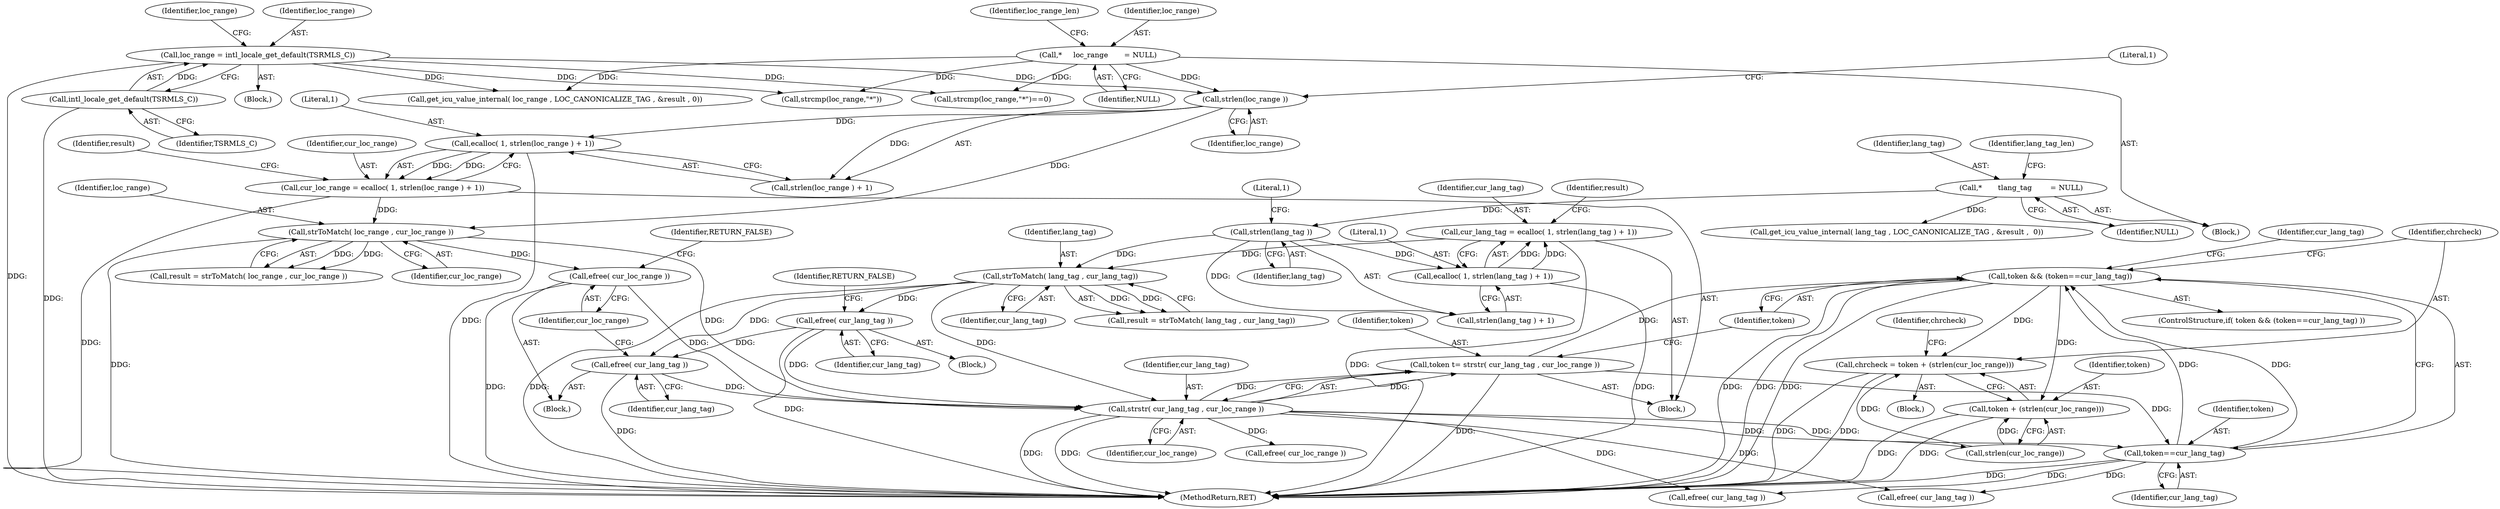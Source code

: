 digraph "0_php-src_97eff7eb57fc2320c267a949cffd622c38712484?w=1_10@pointer" {
"1000388" [label="(Call,token && (token==cur_lang_tag))"];
"1000382" [label="(Call,token \t= strstr( cur_lang_tag , cur_loc_range ))"];
"1000384" [label="(Call,strstr( cur_lang_tag , cur_loc_range ))"];
"1000356" [label="(Call,efree( cur_lang_tag ))"];
"1000348" [label="(Call,strToMatch( lang_tag , cur_lang_tag))"];
"1000343" [label="(Call,strlen(lang_tag ))"];
"1000116" [label="(Call,*       \tlang_tag        = NULL)"];
"1000338" [label="(Call,cur_lang_tag = ecalloc( 1, strlen(lang_tag ) + 1))"];
"1000340" [label="(Call,ecalloc( 1, strlen(lang_tag ) + 1))"];
"1000377" [label="(Call,efree( cur_lang_tag ))"];
"1000379" [label="(Call,efree( cur_loc_range ))"];
"1000369" [label="(Call,strToMatch( loc_range , cur_loc_range ))"];
"1000364" [label="(Call,strlen(loc_range ))"];
"1000124" [label="(Call,*     loc_range       = NULL)"];
"1000174" [label="(Call,loc_range = intl_locale_get_default(TSRMLS_C))"];
"1000176" [label="(Call,intl_locale_get_default(TSRMLS_C))"];
"1000359" [label="(Call,cur_loc_range = ecalloc( 1, strlen(loc_range ) + 1))"];
"1000361" [label="(Call,ecalloc( 1, strlen(loc_range ) + 1))"];
"1000390" [label="(Call,token==cur_lang_tag)"];
"1000394" [label="(Call,chrcheck = token + (strlen(cur_loc_range)))"];
"1000396" [label="(Call,token + (strlen(cur_loc_range)))"];
"1000116" [label="(Call,*       \tlang_tag        = NULL)"];
"1000376" [label="(Block,)"];
"1000129" [label="(Identifier,loc_range_len)"];
"1000181" [label="(Identifier,loc_range)"];
"1000421" [label="(Identifier,cur_lang_tag)"];
"1000390" [label="(Call,token==cur_lang_tag)"];
"1000392" [label="(Identifier,cur_lang_tag)"];
"1000394" [label="(Call,chrcheck = token + (strlen(cur_loc_range)))"];
"1000118" [label="(Identifier,NULL)"];
"1000358" [label="(Identifier,RETURN_FALSE)"];
"1000362" [label="(Literal,1)"];
"1000382" [label="(Call,token \t= strstr( cur_lang_tag , cur_loc_range ))"];
"1000412" [label="(Call,efree( cur_lang_tag ))"];
"1000387" [label="(ControlStructure,if( token && (token==cur_lang_tag) ))"];
"1000350" [label="(Identifier,cur_lang_tag)"];
"1000347" [label="(Identifier,result)"];
"1000370" [label="(Identifier,loc_range)"];
"1000357" [label="(Identifier,cur_lang_tag)"];
"1000349" [label="(Identifier,lang_tag)"];
"1000342" [label="(Call,strlen(lang_tag ) + 1)"];
"1000393" [label="(Block,)"];
"1000366" [label="(Literal,1)"];
"1000356" [label="(Call,efree( cur_lang_tag ))"];
"1000338" [label="(Call,cur_lang_tag = ecalloc( 1, strlen(lang_tag ) + 1))"];
"1000395" [label="(Identifier,chrcheck)"];
"1000385" [label="(Identifier,cur_lang_tag)"];
"1000386" [label="(Identifier,cur_loc_range)"];
"1000369" [label="(Call,strToMatch( loc_range , cur_loc_range ))"];
"1000344" [label="(Identifier,lang_tag)"];
"1000365" [label="(Identifier,loc_range)"];
"1000371" [label="(Identifier,cur_loc_range)"];
"1000397" [label="(Identifier,token)"];
"1000173" [label="(Block,)"];
"1000337" [label="(Block,)"];
"1000124" [label="(Call,*     loc_range       = NULL)"];
"1000348" [label="(Call,strToMatch( lang_tag , cur_lang_tag))"];
"1000176" [label="(Call,intl_locale_get_default(TSRMLS_C))"];
"1000174" [label="(Call,loc_range = intl_locale_get_default(TSRMLS_C))"];
"1000121" [label="(Identifier,lang_tag_len)"];
"1000428" [label="(Call,efree( cur_loc_range ))"];
"1000205" [label="(Call,get_icu_value_internal( lang_tag , LOC_CANONICALIZE_TAG , &result ,  0))"];
"1000126" [label="(Identifier,NULL)"];
"1000361" [label="(Call,ecalloc( 1, strlen(loc_range ) + 1))"];
"1000377" [label="(Call,efree( cur_lang_tag ))"];
"1000378" [label="(Identifier,cur_lang_tag)"];
"1000180" [label="(Call,strcmp(loc_range,\"*\"))"];
"1000359" [label="(Call,cur_loc_range = ecalloc( 1, strlen(loc_range ) + 1))"];
"1000345" [label="(Literal,1)"];
"1000423" [label="(Call,efree( cur_lang_tag ))"];
"1000341" [label="(Literal,1)"];
"1000389" [label="(Identifier,token)"];
"1000114" [label="(Block,)"];
"1000125" [label="(Identifier,loc_range)"];
"1000175" [label="(Identifier,loc_range)"];
"1000343" [label="(Call,strlen(lang_tag ))"];
"1000340" [label="(Call,ecalloc( 1, strlen(lang_tag ) + 1))"];
"1000379" [label="(Call,efree( cur_loc_range ))"];
"1000355" [label="(Block,)"];
"1000177" [label="(Identifier,TSRMLS_C)"];
"1000179" [label="(Call,strcmp(loc_range,\"*\")==0)"];
"1000368" [label="(Identifier,result)"];
"1000391" [label="(Identifier,token)"];
"1000346" [label="(Call,result = strToMatch( lang_tag , cur_lang_tag))"];
"1000381" [label="(Identifier,RETURN_FALSE)"];
"1000364" [label="(Call,strlen(loc_range ))"];
"1000363" [label="(Call,strlen(loc_range ) + 1)"];
"1000191" [label="(Call,get_icu_value_internal( loc_range , LOC_CANONICALIZE_TAG , &result , 0))"];
"1000383" [label="(Identifier,token)"];
"1000380" [label="(Identifier,cur_loc_range)"];
"1000431" [label="(MethodReturn,RET)"];
"1000360" [label="(Identifier,cur_loc_range)"];
"1000339" [label="(Identifier,cur_lang_tag)"];
"1000367" [label="(Call,result = strToMatch( loc_range , cur_loc_range ))"];
"1000388" [label="(Call,token && (token==cur_lang_tag))"];
"1000384" [label="(Call,strstr( cur_lang_tag , cur_loc_range ))"];
"1000404" [label="(Identifier,chrcheck)"];
"1000398" [label="(Call,strlen(cur_loc_range))"];
"1000396" [label="(Call,token + (strlen(cur_loc_range)))"];
"1000117" [label="(Identifier,lang_tag)"];
"1000388" -> "1000387"  [label="AST: "];
"1000388" -> "1000389"  [label="CFG: "];
"1000388" -> "1000390"  [label="CFG: "];
"1000389" -> "1000388"  [label="AST: "];
"1000390" -> "1000388"  [label="AST: "];
"1000395" -> "1000388"  [label="CFG: "];
"1000421" -> "1000388"  [label="CFG: "];
"1000388" -> "1000431"  [label="DDG: "];
"1000388" -> "1000431"  [label="DDG: "];
"1000388" -> "1000431"  [label="DDG: "];
"1000382" -> "1000388"  [label="DDG: "];
"1000390" -> "1000388"  [label="DDG: "];
"1000390" -> "1000388"  [label="DDG: "];
"1000388" -> "1000394"  [label="DDG: "];
"1000388" -> "1000396"  [label="DDG: "];
"1000382" -> "1000337"  [label="AST: "];
"1000382" -> "1000384"  [label="CFG: "];
"1000383" -> "1000382"  [label="AST: "];
"1000384" -> "1000382"  [label="AST: "];
"1000389" -> "1000382"  [label="CFG: "];
"1000382" -> "1000431"  [label="DDG: "];
"1000384" -> "1000382"  [label="DDG: "];
"1000384" -> "1000382"  [label="DDG: "];
"1000382" -> "1000390"  [label="DDG: "];
"1000384" -> "1000386"  [label="CFG: "];
"1000385" -> "1000384"  [label="AST: "];
"1000386" -> "1000384"  [label="AST: "];
"1000384" -> "1000431"  [label="DDG: "];
"1000384" -> "1000431"  [label="DDG: "];
"1000356" -> "1000384"  [label="DDG: "];
"1000348" -> "1000384"  [label="DDG: "];
"1000377" -> "1000384"  [label="DDG: "];
"1000379" -> "1000384"  [label="DDG: "];
"1000369" -> "1000384"  [label="DDG: "];
"1000384" -> "1000390"  [label="DDG: "];
"1000384" -> "1000398"  [label="DDG: "];
"1000384" -> "1000412"  [label="DDG: "];
"1000384" -> "1000423"  [label="DDG: "];
"1000384" -> "1000428"  [label="DDG: "];
"1000356" -> "1000355"  [label="AST: "];
"1000356" -> "1000357"  [label="CFG: "];
"1000357" -> "1000356"  [label="AST: "];
"1000358" -> "1000356"  [label="CFG: "];
"1000356" -> "1000431"  [label="DDG: "];
"1000348" -> "1000356"  [label="DDG: "];
"1000356" -> "1000377"  [label="DDG: "];
"1000348" -> "1000346"  [label="AST: "];
"1000348" -> "1000350"  [label="CFG: "];
"1000349" -> "1000348"  [label="AST: "];
"1000350" -> "1000348"  [label="AST: "];
"1000346" -> "1000348"  [label="CFG: "];
"1000348" -> "1000431"  [label="DDG: "];
"1000348" -> "1000346"  [label="DDG: "];
"1000348" -> "1000346"  [label="DDG: "];
"1000343" -> "1000348"  [label="DDG: "];
"1000338" -> "1000348"  [label="DDG: "];
"1000348" -> "1000377"  [label="DDG: "];
"1000343" -> "1000342"  [label="AST: "];
"1000343" -> "1000344"  [label="CFG: "];
"1000344" -> "1000343"  [label="AST: "];
"1000345" -> "1000343"  [label="CFG: "];
"1000343" -> "1000340"  [label="DDG: "];
"1000343" -> "1000342"  [label="DDG: "];
"1000116" -> "1000343"  [label="DDG: "];
"1000116" -> "1000114"  [label="AST: "];
"1000116" -> "1000118"  [label="CFG: "];
"1000117" -> "1000116"  [label="AST: "];
"1000118" -> "1000116"  [label="AST: "];
"1000121" -> "1000116"  [label="CFG: "];
"1000116" -> "1000205"  [label="DDG: "];
"1000338" -> "1000337"  [label="AST: "];
"1000338" -> "1000340"  [label="CFG: "];
"1000339" -> "1000338"  [label="AST: "];
"1000340" -> "1000338"  [label="AST: "];
"1000347" -> "1000338"  [label="CFG: "];
"1000338" -> "1000431"  [label="DDG: "];
"1000340" -> "1000338"  [label="DDG: "];
"1000340" -> "1000338"  [label="DDG: "];
"1000340" -> "1000342"  [label="CFG: "];
"1000341" -> "1000340"  [label="AST: "];
"1000342" -> "1000340"  [label="AST: "];
"1000340" -> "1000431"  [label="DDG: "];
"1000377" -> "1000376"  [label="AST: "];
"1000377" -> "1000378"  [label="CFG: "];
"1000378" -> "1000377"  [label="AST: "];
"1000380" -> "1000377"  [label="CFG: "];
"1000377" -> "1000431"  [label="DDG: "];
"1000379" -> "1000376"  [label="AST: "];
"1000379" -> "1000380"  [label="CFG: "];
"1000380" -> "1000379"  [label="AST: "];
"1000381" -> "1000379"  [label="CFG: "];
"1000379" -> "1000431"  [label="DDG: "];
"1000369" -> "1000379"  [label="DDG: "];
"1000369" -> "1000367"  [label="AST: "];
"1000369" -> "1000371"  [label="CFG: "];
"1000370" -> "1000369"  [label="AST: "];
"1000371" -> "1000369"  [label="AST: "];
"1000367" -> "1000369"  [label="CFG: "];
"1000369" -> "1000431"  [label="DDG: "];
"1000369" -> "1000367"  [label="DDG: "];
"1000369" -> "1000367"  [label="DDG: "];
"1000364" -> "1000369"  [label="DDG: "];
"1000359" -> "1000369"  [label="DDG: "];
"1000364" -> "1000363"  [label="AST: "];
"1000364" -> "1000365"  [label="CFG: "];
"1000365" -> "1000364"  [label="AST: "];
"1000366" -> "1000364"  [label="CFG: "];
"1000364" -> "1000361"  [label="DDG: "];
"1000364" -> "1000363"  [label="DDG: "];
"1000124" -> "1000364"  [label="DDG: "];
"1000174" -> "1000364"  [label="DDG: "];
"1000124" -> "1000114"  [label="AST: "];
"1000124" -> "1000126"  [label="CFG: "];
"1000125" -> "1000124"  [label="AST: "];
"1000126" -> "1000124"  [label="AST: "];
"1000129" -> "1000124"  [label="CFG: "];
"1000124" -> "1000179"  [label="DDG: "];
"1000124" -> "1000180"  [label="DDG: "];
"1000124" -> "1000191"  [label="DDG: "];
"1000174" -> "1000173"  [label="AST: "];
"1000174" -> "1000176"  [label="CFG: "];
"1000175" -> "1000174"  [label="AST: "];
"1000176" -> "1000174"  [label="AST: "];
"1000181" -> "1000174"  [label="CFG: "];
"1000174" -> "1000431"  [label="DDG: "];
"1000176" -> "1000174"  [label="DDG: "];
"1000174" -> "1000179"  [label="DDG: "];
"1000174" -> "1000180"  [label="DDG: "];
"1000174" -> "1000191"  [label="DDG: "];
"1000176" -> "1000177"  [label="CFG: "];
"1000177" -> "1000176"  [label="AST: "];
"1000176" -> "1000431"  [label="DDG: "];
"1000359" -> "1000337"  [label="AST: "];
"1000359" -> "1000361"  [label="CFG: "];
"1000360" -> "1000359"  [label="AST: "];
"1000361" -> "1000359"  [label="AST: "];
"1000368" -> "1000359"  [label="CFG: "];
"1000359" -> "1000431"  [label="DDG: "];
"1000361" -> "1000359"  [label="DDG: "];
"1000361" -> "1000359"  [label="DDG: "];
"1000361" -> "1000363"  [label="CFG: "];
"1000362" -> "1000361"  [label="AST: "];
"1000363" -> "1000361"  [label="AST: "];
"1000361" -> "1000431"  [label="DDG: "];
"1000390" -> "1000392"  [label="CFG: "];
"1000391" -> "1000390"  [label="AST: "];
"1000392" -> "1000390"  [label="AST: "];
"1000390" -> "1000431"  [label="DDG: "];
"1000390" -> "1000412"  [label="DDG: "];
"1000390" -> "1000423"  [label="DDG: "];
"1000394" -> "1000393"  [label="AST: "];
"1000394" -> "1000396"  [label="CFG: "];
"1000395" -> "1000394"  [label="AST: "];
"1000396" -> "1000394"  [label="AST: "];
"1000404" -> "1000394"  [label="CFG: "];
"1000394" -> "1000431"  [label="DDG: "];
"1000394" -> "1000431"  [label="DDG: "];
"1000398" -> "1000394"  [label="DDG: "];
"1000396" -> "1000398"  [label="CFG: "];
"1000397" -> "1000396"  [label="AST: "];
"1000398" -> "1000396"  [label="AST: "];
"1000396" -> "1000431"  [label="DDG: "];
"1000396" -> "1000431"  [label="DDG: "];
"1000398" -> "1000396"  [label="DDG: "];
}

